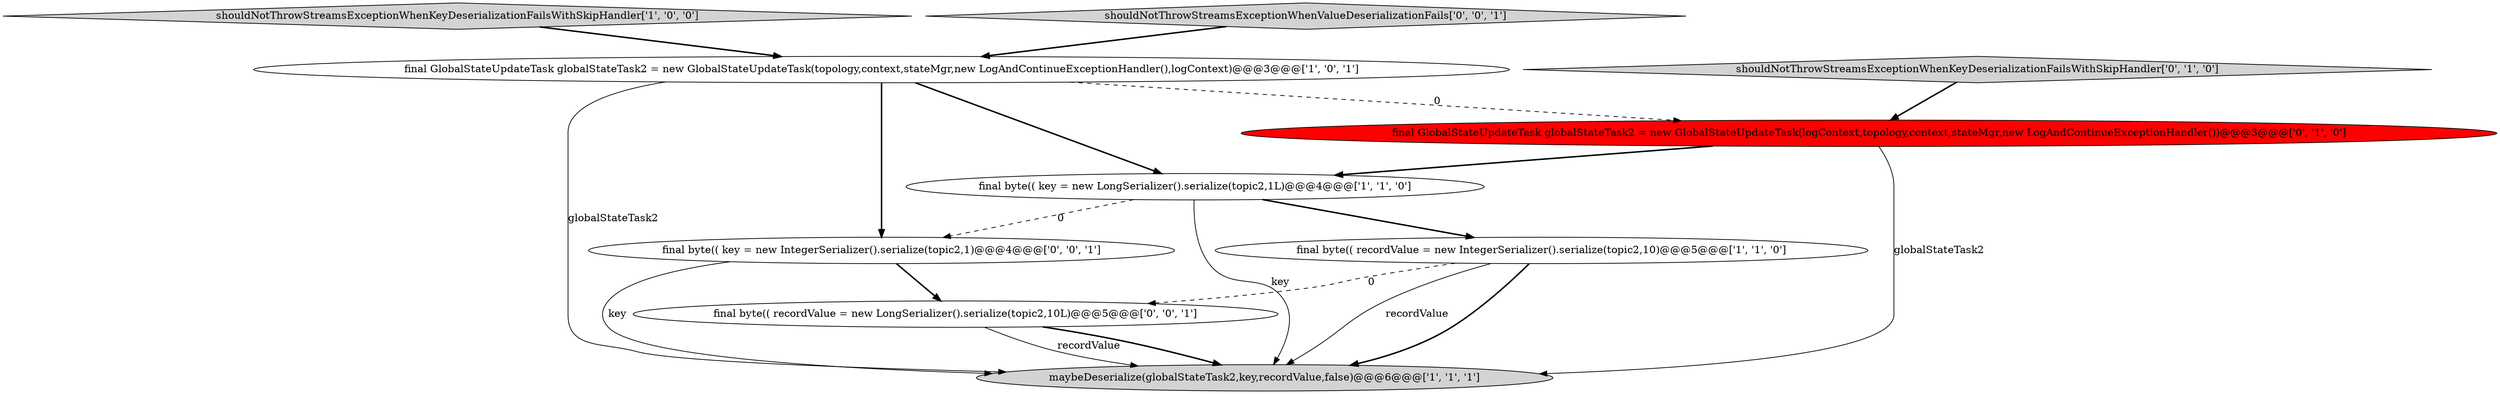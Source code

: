 digraph {
0 [style = filled, label = "shouldNotThrowStreamsExceptionWhenKeyDeserializationFailsWithSkipHandler['1', '0', '0']", fillcolor = lightgray, shape = diamond image = "AAA0AAABBB1BBB"];
6 [style = filled, label = "final GlobalStateUpdateTask globalStateTask2 = new GlobalStateUpdateTask(logContext,topology,context,stateMgr,new LogAndContinueExceptionHandler())@@@3@@@['0', '1', '0']", fillcolor = red, shape = ellipse image = "AAA1AAABBB2BBB"];
3 [style = filled, label = "final GlobalStateUpdateTask globalStateTask2 = new GlobalStateUpdateTask(topology,context,stateMgr,new LogAndContinueExceptionHandler(),logContext)@@@3@@@['1', '0', '1']", fillcolor = white, shape = ellipse image = "AAA0AAABBB1BBB"];
2 [style = filled, label = "final byte(( recordValue = new IntegerSerializer().serialize(topic2,10)@@@5@@@['1', '1', '0']", fillcolor = white, shape = ellipse image = "AAA0AAABBB1BBB"];
7 [style = filled, label = "final byte(( key = new IntegerSerializer().serialize(topic2,1)@@@4@@@['0', '0', '1']", fillcolor = white, shape = ellipse image = "AAA0AAABBB3BBB"];
4 [style = filled, label = "maybeDeserialize(globalStateTask2,key,recordValue,false)@@@6@@@['1', '1', '1']", fillcolor = lightgray, shape = ellipse image = "AAA0AAABBB1BBB"];
1 [style = filled, label = "final byte(( key = new LongSerializer().serialize(topic2,1L)@@@4@@@['1', '1', '0']", fillcolor = white, shape = ellipse image = "AAA0AAABBB1BBB"];
8 [style = filled, label = "shouldNotThrowStreamsExceptionWhenValueDeserializationFails['0', '0', '1']", fillcolor = lightgray, shape = diamond image = "AAA0AAABBB3BBB"];
9 [style = filled, label = "final byte(( recordValue = new LongSerializer().serialize(topic2,10L)@@@5@@@['0', '0', '1']", fillcolor = white, shape = ellipse image = "AAA0AAABBB3BBB"];
5 [style = filled, label = "shouldNotThrowStreamsExceptionWhenKeyDeserializationFailsWithSkipHandler['0', '1', '0']", fillcolor = lightgray, shape = diamond image = "AAA0AAABBB2BBB"];
7->4 [style = solid, label="key"];
0->3 [style = bold, label=""];
7->9 [style = bold, label=""];
6->1 [style = bold, label=""];
1->4 [style = solid, label="key"];
1->2 [style = bold, label=""];
3->6 [style = dashed, label="0"];
5->6 [style = bold, label=""];
1->7 [style = dashed, label="0"];
3->1 [style = bold, label=""];
3->7 [style = bold, label=""];
2->9 [style = dashed, label="0"];
2->4 [style = bold, label=""];
2->4 [style = solid, label="recordValue"];
9->4 [style = solid, label="recordValue"];
9->4 [style = bold, label=""];
6->4 [style = solid, label="globalStateTask2"];
8->3 [style = bold, label=""];
3->4 [style = solid, label="globalStateTask2"];
}
